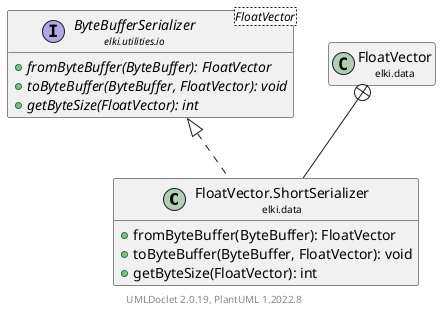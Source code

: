 @startuml
    remove .*\.(Instance|Par|Parameterizer|Factory)$
    set namespaceSeparator none
    hide empty fields
    hide empty methods

    class "<size:14>FloatVector.ShortSerializer\n<size:10>elki.data" as elki.data.FloatVector.ShortSerializer [[FloatVector.ShortSerializer.html]] {
        +fromByteBuffer(ByteBuffer): FloatVector
        +toByteBuffer(ByteBuffer, FloatVector): void
        +getByteSize(FloatVector): int
    }

    interface "<size:14>ByteBufferSerializer\n<size:10>elki.utilities.io" as elki.utilities.io.ByteBufferSerializer<FloatVector> [[../utilities/io/ByteBufferSerializer.html]] {
        {abstract} +fromByteBuffer(ByteBuffer): FloatVector
        {abstract} +toByteBuffer(ByteBuffer, FloatVector): void
        {abstract} +getByteSize(FloatVector): int
    }
    class "<size:14>FloatVector\n<size:10>elki.data" as elki.data.FloatVector [[FloatVector.html]]

    elki.utilities.io.ByteBufferSerializer <|.. elki.data.FloatVector.ShortSerializer
    elki.data.FloatVector +-- elki.data.FloatVector.ShortSerializer

    center footer UMLDoclet 2.0.19, PlantUML 1.2022.8
@enduml

